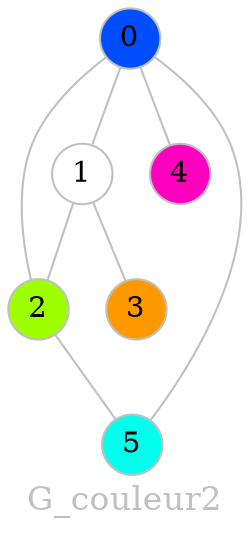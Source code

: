 graph G_couleur2 {
	graph [bgcolor="#ffffff00" fontcolor=grey fontsize=16 label=G_couleur2 overlap=false]
	node [color=grey fixedsize=true fontsize=14 shape=circle style=filled width=0.4]
	edge [arrowsize=0.7 color=grey fontcolor=grey fontsize=12]
	node [fillcolor="#004eff"]
	0
	node [fillcolor="#ffffff"]
	1
	node [fillcolor="#9dff00"]
	2
	node [fillcolor="#ff9900"]
	3
	node [fillcolor="#ff00bf"]
	4
	node [fillcolor="#00ffed"]
	5
	0 -- 1
	0 -- 2
	0 -- 4
	0 -- 5
	1 -- 2
	1 -- 3
	2 -- 5
}
